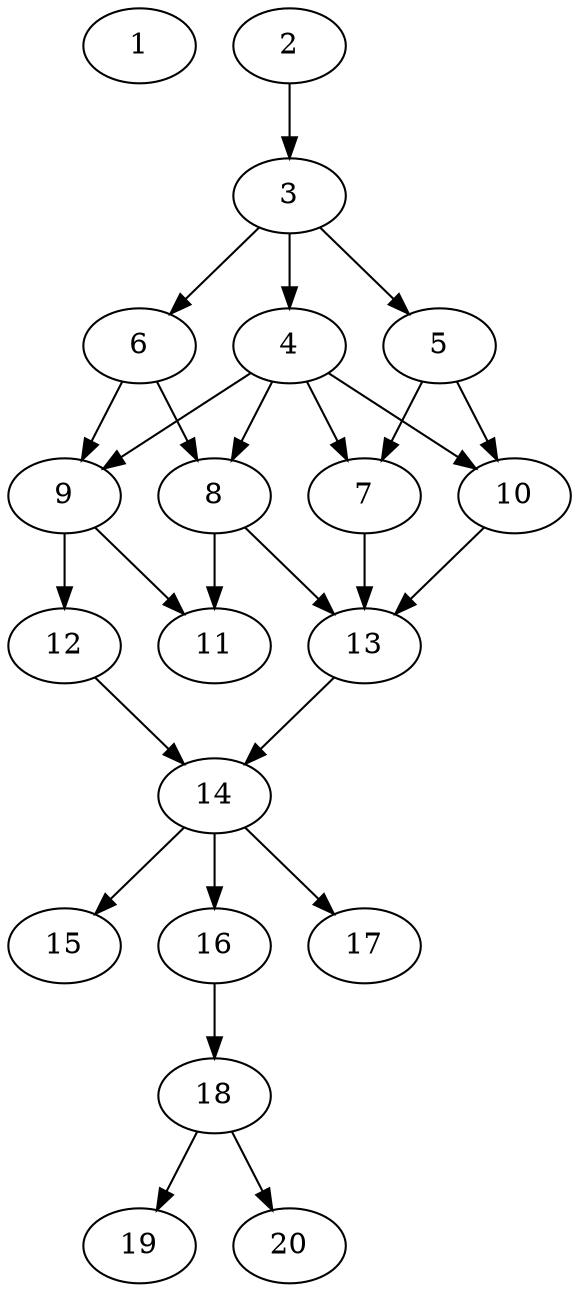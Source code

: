 // DAG automatically generated by daggen at Sat Jul 27 15:35:52 2019
// ./daggen --dot -n 20 --ccr 0.3 --fat 0.4 --regular 0.5 --density 0.6 --mindata 5242880 --maxdata 52428800 
digraph G {
  1 [size="24842240", alpha="0.08", expect_size="7452672"] 
  2 [size="129058133", alpha="0.19", expect_size="38717440"] 
  2 -> 3 [size ="38717440"]
  3 [size="130853547", alpha="0.13", expect_size="39256064"] 
  3 -> 4 [size ="39256064"]
  3 -> 5 [size ="39256064"]
  3 -> 6 [size ="39256064"]
  4 [size="138437973", alpha="0.15", expect_size="41531392"] 
  4 -> 7 [size ="41531392"]
  4 -> 8 [size ="41531392"]
  4 -> 9 [size ="41531392"]
  4 -> 10 [size ="41531392"]
  5 [size="86879573", alpha="0.17", expect_size="26063872"] 
  5 -> 7 [size ="26063872"]
  5 -> 10 [size ="26063872"]
  6 [size="31535787", alpha="0.13", expect_size="9460736"] 
  6 -> 8 [size ="9460736"]
  6 -> 9 [size ="9460736"]
  7 [size="146131627", alpha="0.18", expect_size="43839488"] 
  7 -> 13 [size ="43839488"]
  8 [size="149118293", alpha="0.19", expect_size="44735488"] 
  8 -> 11 [size ="44735488"]
  8 -> 13 [size ="44735488"]
  9 [size="100454400", alpha="0.11", expect_size="30136320"] 
  9 -> 11 [size ="30136320"]
  9 -> 12 [size ="30136320"]
  10 [size="115684693", alpha="0.12", expect_size="34705408"] 
  10 -> 13 [size ="34705408"]
  11 [size="42690560", alpha="0.08", expect_size="12807168"] 
  12 [size="107284480", alpha="0.02", expect_size="32185344"] 
  12 -> 14 [size ="32185344"]
  13 [size="99508907", alpha="0.09", expect_size="29852672"] 
  13 -> 14 [size ="29852672"]
  14 [size="41253547", alpha="0.16", expect_size="12376064"] 
  14 -> 15 [size ="12376064"]
  14 -> 16 [size ="12376064"]
  14 -> 17 [size ="12376064"]
  15 [size="162013867", alpha="0.20", expect_size="48604160"] 
  16 [size="139530240", alpha="0.04", expect_size="41859072"] 
  16 -> 18 [size ="41859072"]
  17 [size="83148800", alpha="0.11", expect_size="24944640"] 
  18 [size="67938987", alpha="0.08", expect_size="20381696"] 
  18 -> 19 [size ="20381696"]
  18 -> 20 [size ="20381696"]
  19 [size="56961707", alpha="0.04", expect_size="17088512"] 
  20 [size="144455680", alpha="0.11", expect_size="43336704"] 
}
